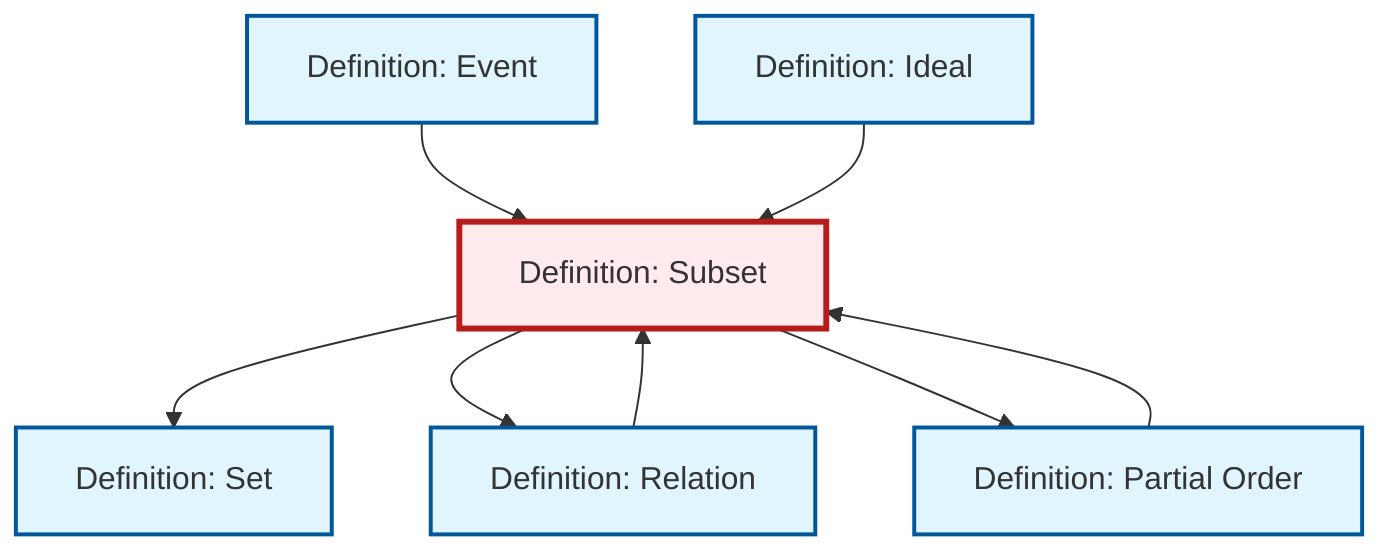 graph TD
    classDef definition fill:#e1f5fe,stroke:#01579b,stroke-width:2px
    classDef theorem fill:#f3e5f5,stroke:#4a148c,stroke-width:2px
    classDef axiom fill:#fff3e0,stroke:#e65100,stroke-width:2px
    classDef example fill:#e8f5e9,stroke:#1b5e20,stroke-width:2px
    classDef current fill:#ffebee,stroke:#b71c1c,stroke-width:3px
    def-event["Definition: Event"]:::definition
    def-subset["Definition: Subset"]:::definition
    def-partial-order["Definition: Partial Order"]:::definition
    def-relation["Definition: Relation"]:::definition
    def-set["Definition: Set"]:::definition
    def-ideal["Definition: Ideal"]:::definition
    def-event --> def-subset
    def-ideal --> def-subset
    def-subset --> def-set
    def-subset --> def-relation
    def-subset --> def-partial-order
    def-relation --> def-subset
    def-partial-order --> def-subset
    class def-subset current
